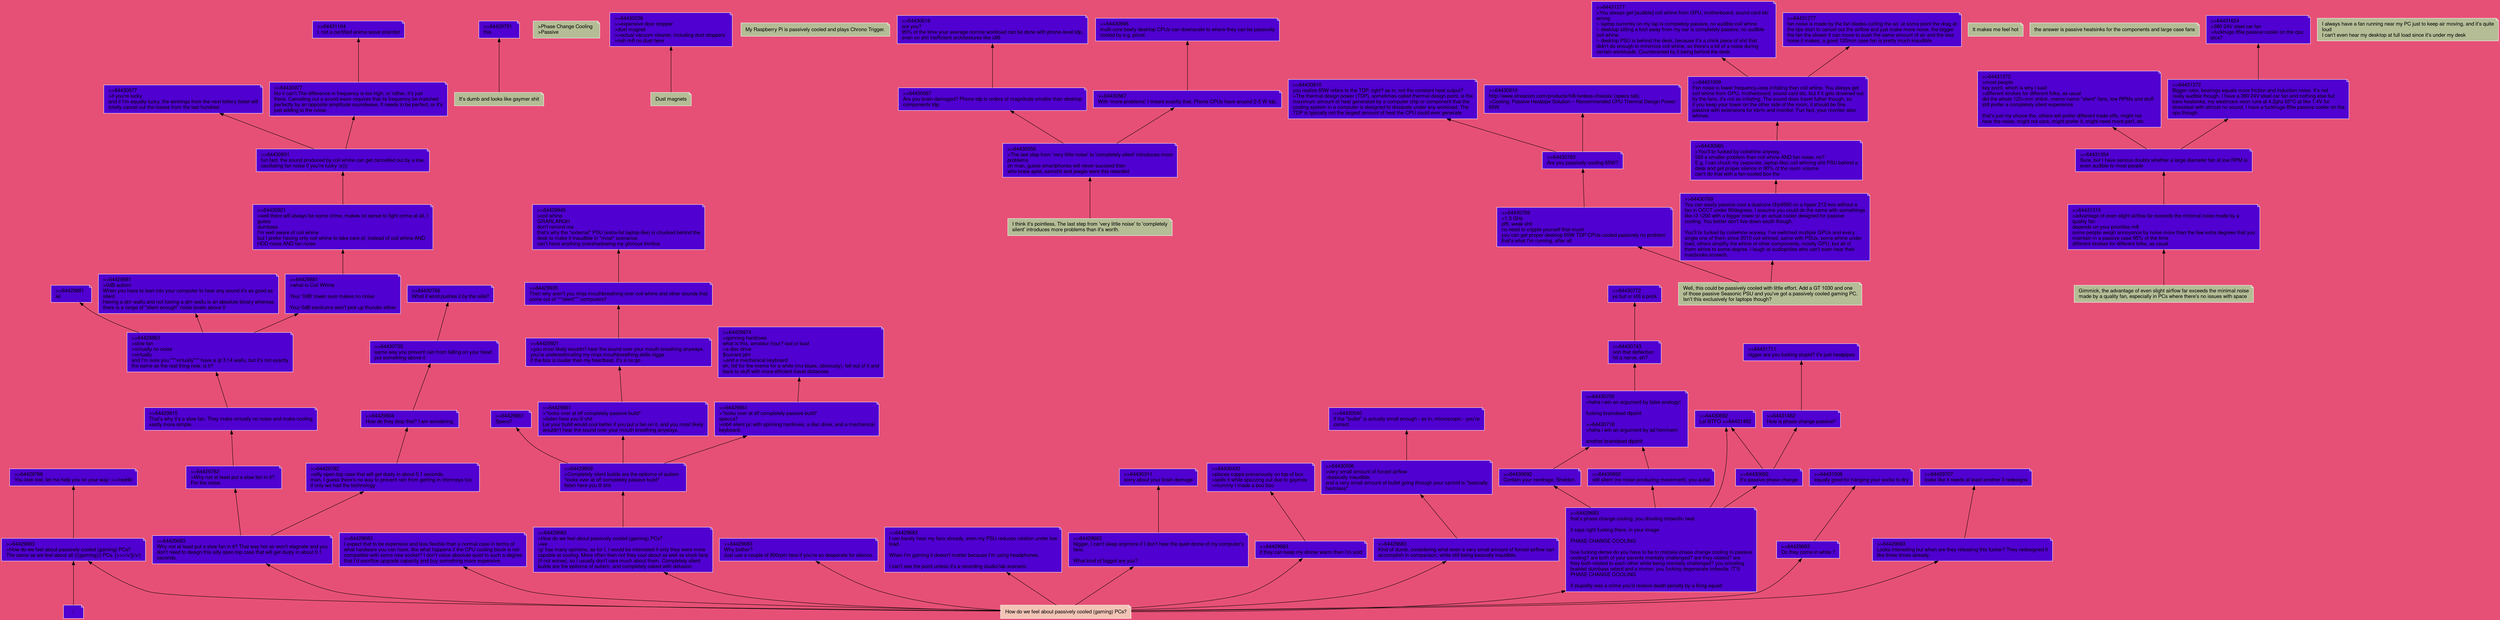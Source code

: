 digraph {
	node [color="#ffffff" fillcolor="#5000d0" fontname="helvetica, open-sans" shape=note style=filled]
	edge [dir=back]
	bgcolor="#e65076" fontname="helvetica, open-sans" splines=true
	64429683 [fillcolor="#F2C4B5"]
	64429683 [label=<<TABLE ALIGN="LEFT" BORDER="0"><TR><TD BALIGN="LEFT"><FONT>How do we feel about passively cooled (gaming) PCs?<BR/></FONT></TD></TR></TABLE>>]
	64429707 -> 64429683
	64429707 [label=<<TABLE ALIGN="LEFT" BORDER="0"><TR><TD BALIGN="LEFT"><FONT>&gt;&gt;64429683  <BR/>Looks interesting but when are they releasing this fucker? They redesigned it<BR/>like three times already.<BR/></FONT></TD></TR></TABLE>>]
	64429768 -> 64429683
	64429768 -> "/"
	64429768 [label=<<TABLE ALIGN="LEFT" BORDER="0"><TR><TD BALIGN="LEFT"><FONT>&gt;&gt;64429683  <BR/>&gt;How do we feel about passively cooled (gaming) PCs?  <BR/>The same as we feel about all (((gaming))) PCs. [&gt;&gt;&gt;/v/](/v/)<BR/></FONT></TD></TR></TABLE>>]
	64429781 [fillcolor="#B4BD96"]
	64429781 [label=<<TABLE ALIGN="LEFT" BORDER="0"><TR><TD BALIGN="LEFT"><FONT>It's dumb and looks like gaymer shit<BR/></FONT></TD></TR></TABLE>>]
	64429782 -> 64429683
	64429782 [label=<<TABLE ALIGN="LEFT" BORDER="0"><TR><TD BALIGN="LEFT"><FONT>&gt;&gt;64429683  <BR/>Why not at least put a slow fan in it? That way hot air won't stagnate and you<BR/>don't need to design this silly open-top case that will get dusty in about 0.1<BR/>seconds.<BR/></FONT></TD></TR></TABLE>>]
	64429798 [fillcolor="#B4BD96"]
	64429798 [label=<<TABLE ALIGN="LEFT" BORDER="0"><TR><TD BALIGN="LEFT"><FONT>&gt;Phase Change Cooling  <BR/>&gt;Passive<BR/></FONT></TD></TR></TABLE>>]
	64429805 -> 64429683
	64429805 [label=<<TABLE ALIGN="LEFT" BORDER="0"><TR><TD BALIGN="LEFT"><FONT>&gt;&gt;64429683  <BR/>I expect that to be expensive and less flexible than a normal case in terms of<BR/>what hardware you can have, like what happens if the CPU cooling block is not<BR/>compatible with some new socket? I don't value absolute quiet to such a degree<BR/>that I'd sacrifice upgrade capacity and buy something more expensive.<BR/></FONT></TD></TR></TABLE>>]
	64429809 -> 64429683
	64429809 [label=<<TABLE ALIGN="LEFT" BORDER="0"><TR><TD BALIGN="LEFT"><FONT>&gt;&gt;64429683  <BR/>&gt;How do we feel about passively cooled (gaming) PCs?  <BR/>&gt;we  <BR/>/g/ has many opinions, as for I, I would be interested if only they were more<BR/>capable at cooling. More often then not they cool about as well as stock fans<BR/>(if not worse), so I usually don't care much about them. Completely silent<BR/>builds are the epitome of autism, and completely caked with delusion.<BR/></FONT></TD></TR></TABLE>>]
	64429815 -> 64429782
	64429815 [label=<<TABLE ALIGN="LEFT" BORDER="0"><TR><TD BALIGN="LEFT"><FONT>&gt;&gt;64429782  <BR/>&gt;Why not at least put a slow fan in it?  <BR/>For the noise.<BR/></FONT></TD></TR></TABLE>>]
	64429822 -> 64429707
	64429822 [label=<<TABLE ALIGN="LEFT" BORDER="0"><TR><TD BALIGN="LEFT"><FONT>&gt;&gt;64429707  <BR/>looks like it needs at least another 3 redesigns<BR/></FONT></TD></TR></TABLE>>]
	64429833 -> 64429768
	64429833 [label=<<TABLE ALIGN="LEFT" BORDER="0"><TR><TD BALIGN="LEFT"><FONT>&gt;&gt;64429768  <BR/>You look lost, let me help you on your way: &gt;&gt;/reddit/<BR/></FONT></TD></TR></TABLE>>]
	64429838 -> 64429683
	64429838 [label=<<TABLE ALIGN="LEFT" BORDER="0"><TR><TD BALIGN="LEFT"><FONT>&gt;&gt;64429683  <BR/>Why bother?  <BR/>Just use a couple of 800rpm fans if you're so desperate for silence.<BR/></FONT></TD></TR></TABLE>>]
	64429861 -> 64429809
	64429861 [label=<<TABLE ALIGN="LEFT" BORDER="0"><TR><TD BALIGN="LEFT"><FONT>&gt;&gt;64429809  <BR/>&gt;Completely silent builds are the epitome of autism  <BR/>*looks over at sff completely passive build*  <BR/>listen here you lil shit<BR/></FONT></TD></TR></TABLE>>]
	64429863 -> 64429815
	64429863 [label=<<TABLE ALIGN="LEFT" BORDER="0"><TR><TD BALIGN="LEFT"><FONT>&gt;&gt;64429815  <BR/>That's why it's a slow fan. They make virtually no noise and make cooling<BR/>vastly more simple.<BR/></FONT></TD></TR></TABLE>>]
	64429881 -> 64429863
	64429881 [label=<<TABLE ALIGN="LEFT" BORDER="0"><TR><TD BALIGN="LEFT"><FONT>&gt;&gt;64429863  <BR/>&gt;slow fan  <BR/>&gt;virtually no noise  <BR/>&gt;virtually  <BR/>and I'm sure you """virtually""" have a qt 3.14 waifu, but it's not exactly<BR/>the same as the real thing now, is it?<BR/></FONT></TD></TR></TABLE>>]
	64429888 -> 64429881
	64429888 [label=<<TABLE ALIGN="LEFT" BORDER="0"><TR><TD BALIGN="LEFT"><FONT>&gt;&gt;64429881  <BR/>lel<BR/></FONT></TD></TR></TABLE>>]
	64429904 -> 64429782
	64429904 [label=<<TABLE ALIGN="LEFT" BORDER="0"><TR><TD BALIGN="LEFT"><FONT>&gt;&gt;64429782  <BR/>&gt;silly open-top case that will get dusty in about 0.1 seconds.  <BR/>man, I guess there's no way to prevent rain from getting in chimneys too  <BR/>if only we had the technology<BR/></FONT></TD></TR></TABLE>>]
	64429916 -> 64429881
	64429916 [label=<<TABLE ALIGN="LEFT" BORDER="0"><TR><TD BALIGN="LEFT"><FONT>&gt;&gt;64429881  <BR/>&gt;0dB autism  <BR/>When you have to lean into your computer to hear any sound it's as good as<BR/>silent.  <BR/>Having a qtπ waifu and not having a qtπ waifu is an absolute binary whereas<BR/>there is a range of "silent enough" noise levels above 0<BR/></FONT></TD></TR></TABLE>>]
	64429920 -> 64429861
	64429920 [label=<<TABLE ALIGN="LEFT" BORDER="0"><TR><TD BALIGN="LEFT"><FONT>&gt;&gt;64429861  <BR/>Specs?<BR/></FONT></TD></TR></TABLE>>]
	64429921 -> 64429861
	64429921 [label=<<TABLE ALIGN="LEFT" BORDER="0"><TR><TD BALIGN="LEFT"><FONT>&gt;&gt;64429861  <BR/>&gt;*looks over at sff completely passive build*  <BR/>&gt;listen here you lil shit  <BR/>Lel your build would cool better if you put a fan on it, and you most likely<BR/>wouldn't hear the sound over your mouth breathing anyways.<BR/></FONT></TD></TR></TABLE>>]
	64429935 -> 64429921
	64429935 [label=<<TABLE ALIGN="LEFT" BORDER="0"><TR><TD BALIGN="LEFT"><FONT>&gt;&gt;64429921  <BR/>&gt;you most likely wouldn't hear the sound over your mouth breathing anyways.  <BR/>you're underestimating my ninja mouthbreathing skills nigga  <BR/>if the box is louder than my heartbeat, it's a no go<BR/></FONT></TD></TR></TABLE>>]
	64429945 -> 64429935
	64429945 [label=<<TABLE ALIGN="LEFT" BORDER="0"><TR><TD BALIGN="LEFT"><FONT>&gt;&gt;64429935  <BR/>Then why aren't you ninja mouthbreathing over coil whine and other sounds that<BR/>come out of “““silent””” computers?<BR/></FONT></TD></TR></TABLE>>]
	64429964 -> 64429945
	64429964 [label=<<TABLE ALIGN="LEFT" BORDER="0"><TR><TD BALIGN="LEFT"><FONT>&gt;&gt;64429945  <BR/>&gt;coil whine  <BR/>GRARLARGH  <BR/>don't remind me  <BR/>that's why the *external* PSU (extra-fat laptop-like) is chucked behind the<BR/>desk to make it inaudible in *most* scenarios  <BR/>can't have anything overshadowing my glorious tinnitus<BR/></FONT></TD></TR></TABLE>>]
	64429966 -> 64429683
	64429966 [label=<<TABLE ALIGN="LEFT" BORDER="0"><TR><TD BALIGN="LEFT"><FONT>&gt;&gt;64429683  <BR/>I can barely hear my fans already, even my PSU reduces rotation under low<BR/>load.  <BR/>  <BR/>When I'm gaming it doesn't matter because I'm using headphones.  <BR/>  <BR/>I can't see the point unless it's a recording studio/lab scenario<BR/></FONT></TD></TR></TABLE>>]
	64429974 -> 64429861
	64429974 [label=<<TABLE ALIGN="LEFT" BORDER="0"><TR><TD BALIGN="LEFT"><FONT>&gt;&gt;64429861  <BR/>&gt;*looks over at sff completely passive build*  <BR/>speccs?  <BR/>&gt;inb4 silent pc with spinning hardrives, a disc drive, and a mechanical<BR/>keyboard.<BR/></FONT></TD></TR></TABLE>>]
	64429995 -> 64429974
	64429995 [label=<<TABLE ALIGN="LEFT" BORDER="0"><TR><TD BALIGN="LEFT"><FONT>&gt;&gt;64429974  <BR/>&gt;spinning hardrives  <BR/>what is this, amateur hour? ssd or bust  <BR/>&gt;a disc drive  <BR/>$currant jahr  <BR/>&gt;and a mechanical keyboard  <BR/>eh, fell for the meme for a while (mx blues, obviously), fell out of it and<BR/>back to stuff with more efficient travel distances<BR/></FONT></TD></TR></TABLE>>]
	64430238 [fillcolor="#B4BD96"]
	64430238 [label=<<TABLE ALIGN="LEFT" BORDER="0"><TR><TD BALIGN="LEFT"><FONT>Dust magnets<BR/></FONT></TD></TR></TABLE>>]
	64430292 -> 64430238
	64430292 [label=<<TABLE ALIGN="LEFT" BORDER="0"><TR><TD BALIGN="LEFT"><FONT>&gt;&gt;64430238  <BR/>&gt;&gt;expensive door stopper  <BR/>&gt;dust magnet  <BR/>&gt;&gt;actual vacuum cleaner, including dust stoppers  <BR/>&gt;nah m8 no dust here<BR/></FONT></TD></TR></TABLE>>]
	64430311 -> 64429683
	64430311 [label=<<TABLE ALIGN="LEFT" BORDER="0"><TR><TD BALIGN="LEFT"><FONT>&gt;&gt;64429683  <BR/>Nigger, I can't sleep anymore if I don't hear the quiet drone of my computer's<BR/>fans.  <BR/>  <BR/>What kind of faggot are you?<BR/></FONT></TD></TR></TABLE>>]
	64430412 -> 64430311
	64430412 [label=<<TABLE ALIGN="LEFT" BORDER="0"><TR><TD BALIGN="LEFT"><FONT>&gt;&gt;64430311  <BR/>sorry about your brain damage<BR/></FONT></TD></TR></TABLE>>]
	64430420 -> 64429683
	64430420 [label=<<TABLE ALIGN="LEFT" BORDER="0"><TR><TD BALIGN="LEFT"><FONT>&gt;&gt;64429683  <BR/>if they can keep my dinner warm then i'm sold<BR/></FONT></TD></TR></TABLE>>]
	64430431 -> 64430420
	64430431 [label=<<TABLE ALIGN="LEFT" BORDER="0"><TR><TD BALIGN="LEFT"><FONT>&gt;&gt;64430420  <BR/>&gt;places cuppa precariously on top of box  <BR/>&gt;spills it while spazzing out due to gaymes  <BR/>&gt;mummy I made a boo boo<BR/></FONT></TD></TR></TABLE>>]
	64430506 -> 64429683
	64430506 [label=<<TABLE ALIGN="LEFT" BORDER="0"><TR><TD BALIGN="LEFT"><FONT>&gt;&gt;64429683  <BR/>Kind of dumb, considering what even a very small amount of forced airflow can<BR/>accomplish in comparison, while still being basically inaudible.<BR/></FONT></TD></TR></TABLE>>]
	64430514 [fillcolor="#B4BD96"]
	64430514 [label=<<TABLE ALIGN="LEFT" BORDER="0"><TR><TD BALIGN="LEFT"><FONT>My Raspberry Pi is passively cooled and plays Chrono Trigger.<BR/></FONT></TD></TR></TABLE>>]
	64430540 -> 64430506
	64430540 [label=<<TABLE ALIGN="LEFT" BORDER="0"><TR><TD BALIGN="LEFT"><FONT>&gt;&gt;64430506  <BR/>&gt;very small amount of forced airflow  <BR/>&gt;basically inaudible.  <BR/>and a very small amount of bullet going through your cartoid is "basically<BR/>harmless"<BR/></FONT></TD></TR></TABLE>>]
	64430556 [fillcolor="#B4BD96"]
	64430556 [label=<<TABLE ALIGN="LEFT" BORDER="0"><TR><TD BALIGN="LEFT"><FONT>I think it's pointless. The last step from 'very little noise' to 'completely<BR/>silent' introduces more problems than it's worth.<BR/></FONT></TD></TR></TABLE>>]
	64430567 -> 64430556
	64430567 [label=<<TABLE ALIGN="LEFT" BORDER="0"><TR><TD BALIGN="LEFT"><FONT>&gt;&gt;64430556  <BR/>&gt;The last step from 'very little noise' to 'completely silent' introduces more<BR/>problems  <BR/>oh man, guess smartphones will never succeed then  <BR/>who knew aplel, samshit and jewgle were this retarded<BR/></FONT></TD></TR></TABLE>>]
	64430594 -> 64429781
	64430594 [label=<<TABLE ALIGN="LEFT" BORDER="0"><TR><TD BALIGN="LEFT"><FONT>&gt;&gt;64429781  <BR/>this<BR/></FONT></TD></TR></TABLE>>]
	64430619 -> 64430567
	64430619 [label=<<TABLE ALIGN="LEFT" BORDER="0"><TR><TD BALIGN="LEFT"><FONT>&gt;&gt;64430567  <BR/>Are you brain damaged? Phone tdp is orders of magnitude smaller than desktop<BR/>components tdp.<BR/></FONT></TD></TR></TABLE>>]
	64430646 -> 64430619
	64430646 [label=<<TABLE ALIGN="LEFT" BORDER="0"><TR><TD BALIGN="LEFT"><FONT>&gt;&gt;64430619  <BR/>are you?  <BR/>95% of the time your average normie workload can be done with phone-level tdp,<BR/>even on shit inefficient architectures like x86<BR/></FONT></TD></TR></TABLE>>]
	64430666 -> 64430567
	64430666 [label=<<TABLE ALIGN="LEFT" BORDER="0"><TR><TD BALIGN="LEFT"><FONT>&gt;&gt;64430567  <BR/>With 'more problems' I meant exactly that. Phone CPUs have around 2-5 W tdp.<BR/></FONT></TD></TR></TABLE>>]
	64430692 -> 64429683
	64430692 [label=<<TABLE ALIGN="LEFT" BORDER="0"><TR><TD BALIGN="LEFT"><FONT>&gt;&gt;64429683  <BR/>that's phase change cooling, you drooling imbecilic twat  <BR/>  <BR/>it says right fucking there, in your image  <BR/>  <BR/>PHASE CHANGE COOLING  <BR/>  <BR/>how fucking dense do you have to be to mistake phase change cooling to passive<BR/>cooling? are both of your parents mentally challenged? are they related? are<BR/>they both related to each other while being mentally challenged? you sniveling<BR/>brainlet dumbass retard and a moron. you fucking degenerate imbecile. IT'S<BR/>PHASE CHANGE COOLING  <BR/>  <BR/>if stupidity was a crime you'd receive death penalty by a firing squad<BR/></FONT></TD></TR></TABLE>>]
	64430696 -> 64430666
	64430696 [label=<<TABLE ALIGN="LEFT" BORDER="0"><TR><TD BALIGN="LEFT"><FONT>&gt;&gt;64430666  <BR/>multi-core beefy desktop CPUs can downscale to where they can be passively<BR/>cooled by e.g. picrel<BR/></FONT></TD></TR></TABLE>>]
	64430705 -> 64430692
	64430705 [label=<<TABLE ALIGN="LEFT" BORDER="0"><TR><TD BALIGN="LEFT"><FONT>&gt;&gt;64430692  <BR/>still silent (no noise-producing movement), you autist<BR/></FONT></TD></TR></TABLE>>]
	64430718 -> 64430692
	64430718 [label=<<TABLE ALIGN="LEFT" BORDER="0"><TR><TD BALIGN="LEFT"><FONT>&gt;&gt;64430692  <BR/>Contain your nerdrage, Sheldon.<BR/></FONT></TD></TR></TABLE>>]
	64430735 -> 64429904
	64430735 [label=<<TABLE ALIGN="LEFT" BORDER="0"><TR><TD BALIGN="LEFT"><FONT>&gt;&gt;64429904  <BR/>How do they stop that? I am wondering.<BR/></FONT></TD></TR></TABLE>>]
	64430743 -> 64430705
	64430743 -> 64430718
	64430743 [label=<<TABLE ALIGN="LEFT" BORDER="0"><TR><TD BALIGN="LEFT"><FONT>&gt;&gt;64430705  <BR/>&gt;haha i win an argument by false analogy!  <BR/>  <BR/>fucking braindead dipshit  <BR/>  <BR/>&gt;&gt;64430718  <BR/>&gt;haha i win an argument by ad hominem  <BR/>  <BR/>another braindead dipshit<BR/></FONT></TD></TR></TABLE>>]
	64430766 -> 64430735
	64430766 [label=<<TABLE ALIGN="LEFT" BORDER="0"><TR><TD BALIGN="LEFT"><FONT>&gt;&gt;64430735  <BR/>same way you prevent rain from falling on your head  <BR/>put something above it<BR/></FONT></TD></TR></TABLE>>]
	64430769 [fillcolor="#B4BD96"]
	64430769 [label=<<TABLE ALIGN="LEFT" BORDER="0"><TR><TD BALIGN="LEFT"><FONT>Well, this could be passively cooled with little effort. Add a GT 1030 and one<BR/>of those passive Seasonic PSU and you've got a passively cooled gaming PC.<BR/>Isn't this exclusively for laptops though?<BR/></FONT></TD></TR></TABLE>>]
	64430772 -> 64430743
	64430772 [label=<<TABLE ALIGN="LEFT" BORDER="0"><TR><TD BALIGN="LEFT"><FONT>&gt;&gt;64430743  <BR/>ooh that deflection  <BR/>hit a nerve, eh?<BR/></FONT></TD></TR></TABLE>>]
	64430783 -> 64430769
	64430783 [label=<<TABLE ALIGN="LEFT" BORDER="0"><TR><TD BALIGN="LEFT"><FONT>&gt;&gt;64430769  <BR/>&gt;1.3 GHz  <BR/>pfft, weak shit  <BR/>no need to cripple yourself that much  <BR/>you can get proper desktop 65W TDP CPUs cooled passively no problem  <BR/>that's what I'm running, after all<BR/></FONT></TD></TR></TABLE>>]
	64430810 -> 64430783
	64430810 [label=<<TABLE ALIGN="LEFT" BORDER="0"><TR><TD BALIGN="LEFT"><FONT>&gt;&gt;64430783  <BR/>Are you passively cooling 65W?<BR/></FONT></TD></TR></TABLE>>]
	64430834 [fillcolor="#B4BD96"]
	64430834 [label=<<TABLE ALIGN="LEFT" BORDER="0"><TR><TD BALIGN="LEFT"><FONT>It makes me feel hot<BR/></FONT></TD></TR></TABLE>>]
	64430850 -> 64430810
	64430850 [label=<<TABLE ALIGN="LEFT" BORDER="0"><TR><TD BALIGN="LEFT"><FONT>&gt;&gt;64430810  <BR/>you realize 65W refers to the TDP, right? as in, not the constant heat output?  <BR/>&gt;The thermal design power (TDP), sometimes called thermal design point, is the<BR/>maximum amount of heat generated by a computer chip or component that the<BR/>cooling system in a computer is designed to dissipate under any workload. The<BR/>TDP is typically not the largest amount of heat the CPU could ever generate<BR/></FONT></TD></TR></TABLE>>]
	64430880 -> 64430810
	64430880 [label=<<TABLE ALIGN="LEFT" BORDER="0"><TR><TD BALIGN="LEFT"><FONT>&gt;&gt;64430810  <BR/>http://www.streacom.com/products/fc8-fanless-chassis/ (specs tab)  <BR/>&gt;Cooling: Passive Heatpipe Solution – Recommended CPU Thermal Design Power:<BR/>65W<BR/></FONT></TD></TR></TABLE>>]
	64430903 -> 64430540
	64430903 [label=<<TABLE ALIGN="LEFT" BORDER="0"><TR><TD BALIGN="LEFT"><FONT>&gt;&gt;64430540  <BR/>If the "bullet" is actually small enough - as in, microscopic - you're<BR/>correct.<BR/></FONT></TD></TR></TABLE>>]
	64430921 -> 64429881
	64430921 [label=<<TABLE ALIGN="LEFT" BORDER="0"><TR><TD BALIGN="LEFT"><FONT>&gt;&gt;64429881  <BR/>&gt;what is Coil Whine  <BR/>  <BR/>Your '0dB' tower sure makes no noise  <BR/>  <BR/>Your 0dB eardrums won't pick up thunder either<BR/></FONT></TD></TR></TABLE>>]
	64430931 -> 64430921
	64430931 [label=<<TABLE ALIGN="LEFT" BORDER="0"><TR><TD BALIGN="LEFT"><FONT>&gt;&gt;64430921  <BR/>&gt;well there will always be some crime, makes no sense to fight crime at all, I<BR/>guess  <BR/>dumbass  <BR/>I'm well aware of coil whine  <BR/>but I prefer having only coil whine to take care of, instead of coil whine AND<BR/>HDD noise AND fan noise<BR/></FONT></TD></TR></TABLE>>]
	64430977 -> 64430931
	64430977 [label=<<TABLE ALIGN="LEFT" BORDER="0"><TR><TD BALIGN="LEFT"><FONT>&gt;&gt;64430931  <BR/>fun fact, the sound produced by coil whine can get cancelled out by a low,<BR/>oscillating fan noise if you're lucky :o)))<BR/></FONT></TD></TR></TABLE>>]
	64430985 -> 64430769
	64430985 [label=<<TABLE ALIGN="LEFT" BORDER="0"><TR><TD BALIGN="LEFT"><FONT>&gt;&gt;64430769  <BR/>You can easily passive cool a dualcore i3/p4560 on a hyper 212 evo without a<BR/>fan in OCCT under 80degrees, I assume you could do the same with somethings<BR/>like r3 1200 with a bigger tower or an actual cooler designed for passive<BR/>cooling. You better don't live down south though.  <BR/>  <BR/>You'll br fucked by coilwhine anyway. I've switched multiple GPUs and every<BR/>single one of them since 2010 coil whined, same with PSUs, some whine under<BR/>load, others amplify the whine of other components, mostly GPU, but all of<BR/>them whine to some degree. I laugh at audiophiles who can't even hear their<BR/>macbooks screech.<BR/></FONT></TD></TR></TABLE>>]
	64430997 -> 64430977
	64430997 [label=<<TABLE ALIGN="LEFT" BORDER="0"><TR><TD BALIGN="LEFT"><FONT>&gt;&gt;64430977  <BR/>&gt;if you're lucky  <BR/>and if I'm equally lucky, the winnings from the next lottery ticket will<BR/>totally cancel out the losses from the last hundred<BR/></FONT></TD></TR></TABLE>>]
	64431006 -> 64429683
	64431006 [label=<<TABLE ALIGN="LEFT" BORDER="0"><TR><TD BALIGN="LEFT"><FONT>&gt;&gt;64429683  <BR/>Do they come in white ?<BR/></FONT></TD></TR></TABLE>>]
	64431009 -> 64430985
	64431009 [label=<<TABLE ALIGN="LEFT" BORDER="0"><TR><TD BALIGN="LEFT"><FONT>&gt;&gt;64430985  <BR/>&gt;You'll br fucked by coilwhine anyway.  <BR/>Still a smaller problem than coil whine AND fan noise, no?  <BR/>E.g. I can chuck my (separate, laptop-like) coil whining shit PSU behind a<BR/>desk and get proper silence in 90% of the room volume  <BR/>can't do that with a fan-cooled box tho<BR/></FONT></TD></TR></TABLE>>]
	64431021 -> 64431006
	64431021 [label=<<TABLE ALIGN="LEFT" BORDER="0"><TR><TD BALIGN="LEFT"><FONT>&gt;&gt;64431006  <BR/>equally good for hanging your socks to dry<BR/></FONT></TD></TR></TABLE>>]
	64431088 [fillcolor="#B4BD96"]
	64431088 [label=<<TABLE ALIGN="LEFT" BORDER="0"><TR><TD BALIGN="LEFT"><FONT>the answer is passive heatsinks for the components and large case fans<BR/></FONT></TD></TR></TABLE>>]
	64431104 -> 64430977
	64431104 [label=<<TABLE ALIGN="LEFT" BORDER="0"><TR><TD BALIGN="LEFT"><FONT>&gt;&gt;64430977  <BR/>No it can't.The difference in frequency is too high, or rather, it's just<BR/>there. Canceling out a sound wave requires that its frequency be matched<BR/>perfectly by an opposite amplitude soundwave. It needs to be perfect, or it's<BR/>just adding to the noise.<BR/></FONT></TD></TR></TABLE>>]
	64431125 -> 64430766
	64431125 [label=<<TABLE ALIGN="LEFT" BORDER="0"><TR><TD BALIGN="LEFT"><FONT>&gt;&gt;64430766  <BR/>What if wind pushes it by the side?<BR/></FONT></TD></TR></TABLE>>]
	64431178 -> 64431104
	64431178 [label=<<TABLE ALIGN="LEFT" BORDER="0"><TR><TD BALIGN="LEFT"><FONT>&gt;&gt;64431104  <BR/>t. not a certified anime wave scientist<BR/></FONT></TD></TR></TABLE>>]
	64431277 -> 64431009
	64431277 [label=<<TABLE ALIGN="LEFT" BORDER="0"><TR><TD BALIGN="LEFT"><FONT>&gt;&gt;64431009  <BR/>Fan noise is lower frequency=less irritating than coil whine. You always get<BR/>coil whine from GPU, motherboard, sound card etc, but if it gets drowned out<BR/>by the fans, it's not as irritating. The sound does travel futher though, so<BR/>if you keep your tower on the other side of the room, it should be fine<BR/>passive with extensions for kb/m and monitor. Fun fact, your monitor also<BR/>whines.<BR/></FONT></TD></TR></TABLE>>]
	64431315 [fillcolor="#B4BD96"]
	64431315 [label=<<TABLE ALIGN="LEFT" BORDER="0"><TR><TD BALIGN="LEFT"><FONT>Gimmick, the advantage of even slight airflow far exceeds the minimal noise<BR/>made by a quality fan, especially in PCs where there's no issues with space<BR/></FONT></TD></TR></TABLE>>]
	64431342 -> 64431277
	64431342 [label=<<TABLE ALIGN="LEFT" BORDER="0"><TR><TD BALIGN="LEFT"><FONT>&gt;&gt;64431277  <BR/>&gt;You always get [audible] coil whine from GPU, motherboard, sound card etc  <BR/>wrong  <BR/>\- laptop currently on my lap is completely passive, no audible coil whine  <BR/>\- desktop sitting a foot away from my ear is completely passive, no audible<BR/>coil whine  <BR/>\- desktop PSU is behind the desk, because it's a chink piece of shit that<BR/>didn't do enough to minimize coil whine, so there's a bit of a noise during<BR/>certain workloads. Counteracted by it being behind the desk.<BR/></FONT></TD></TR></TABLE>>]
	64431350 -> 64430772
	64431350 [label=<<TABLE ALIGN="LEFT" BORDER="0"><TR><TD BALIGN="LEFT"><FONT>&gt;&gt;64430772  <BR/>ye but ur still a prick<BR/></FONT></TD></TR></TABLE>>]
	64431354 -> 64431315
	64431354 [label=<<TABLE ALIGN="LEFT" BORDER="0"><TR><TD BALIGN="LEFT"><FONT>&gt;&gt;64431315  <BR/>&gt;advantage of even slight airflow far exceeds the minimal noise made by a<BR/>quality fan  <BR/>depends on your priorities m8  <BR/>some people weigh annoyance by noise more than the few extra degrees that you<BR/>maintain in a passive case 95% of the time  <BR/>different strokes for different folks, as usual<BR/></FONT></TD></TR></TABLE>>]
	64431359 -> 64431277
	64431359 [label=<<TABLE ALIGN="LEFT" BORDER="0"><TR><TD BALIGN="LEFT"><FONT>&gt;&gt;64431277  <BR/>fan noise is made by the fan blades cutting the air. at some point the drag at<BR/>the tips start to cancel out the airflow and just make more noise. the bigger<BR/>the fan the slower it can move to push the same amount of air and the less<BR/>noise it makes. a good 120mm case fan is pretty much inaudible.<BR/></FONT></TD></TR></TABLE>>]
	64431372 -> 64431354
	64431372 [label=<<TABLE ALIGN="LEFT" BORDER="0"><TR><TD BALIGN="LEFT"><FONT>&gt;&gt;64431354  <BR/>Sure, but I have serious doubts whether a large diameter fan at low RPM is<BR/>even audible to most people<BR/></FONT></TD></TR></TABLE>>]
	64431422 -> 64431372
	64431422 [label=<<TABLE ALIGN="LEFT" BORDER="0"><TR><TD BALIGN="LEFT"><FONT>&gt;&gt;64431372  <BR/>&gt;most people  <BR/>key point, which is why I said  <BR/>&gt;different strokes for different folks, as usual  <BR/>did the whole 120+mm shtick, meme name "silent" fans, low RPMs and stuff  <BR/>still prefer a completely silent experience  <BR/>  <BR/>that's just my choice tho, others will prefer different trade-offs, might not<BR/>hear the noise, might not care, might prefer it, might need more perf, etc<BR/></FONT></TD></TR></TABLE>>]
	64431462 -> 64430692
	64431462 [label=<<TABLE ALIGN="LEFT" BORDER="0"><TR><TD BALIGN="LEFT"><FONT>&gt;&gt;64430692  <BR/>It's passive phase change<BR/></FONT></TD></TR></TABLE>>]
	64431528 -> 64430692
	64431528 -> 64431462
	64431528 [label=<<TABLE ALIGN="LEFT" BORDER="0"><TR><TD BALIGN="LEFT"><FONT>&gt;&gt;64430692  <BR/>Lel BTFO &gt;&gt;64431462<BR/></FONT></TD></TR></TABLE>>]
	64431624 -> 64431372
	64431624 [label=<<TABLE ALIGN="LEFT" BORDER="0"><TR><TD BALIGN="LEFT"><FONT>&gt;&gt;64431372  <BR/>Bigger rotor, bearings equals more friction and induction noise. It's not<BR/>really audible though, I have a 380 24V steel car fan and nothing else but<BR/>bare heatsinks, my westmare xeon runs at 4.2ghz 65°C at like 1.4V for<BR/>stresstest with almost no sound. I have a fuckhuge 85w passive cooler on the<BR/>cpu though.<BR/></FONT></TD></TR></TABLE>>]
	64431711 -> 64431462
	64431711 [label=<<TABLE ALIGN="LEFT" BORDER="0"><TR><TD BALIGN="LEFT"><FONT>&gt;&gt;64431462  <BR/>How is phase change passive?<BR/></FONT></TD></TR></TABLE>>]
	64431723 -> 64431624
	64431723 [label=<<TABLE ALIGN="LEFT" BORDER="0"><TR><TD BALIGN="LEFT"><FONT>&gt;&gt;64431624  <BR/>&gt;380 24V steel car fan  <BR/>&gt;fuckhuge 85w passive cooler on the cpu  <BR/>pics?<BR/></FONT></TD></TR></TABLE>>]
	64431873 -> 64431711
	64431873 [label=<<TABLE ALIGN="LEFT" BORDER="0"><TR><TD BALIGN="LEFT"><FONT>&gt;&gt;64431711  <BR/>nigger are you fucking stupid? it's just heatpipes<BR/></FONT></TD></TR></TABLE>>]
	64431990 [fillcolor="#B4BD96"]
	64431990 [label=<<TABLE ALIGN="LEFT" BORDER="0"><TR><TD BALIGN="LEFT"><FONT>I always have a fan running near my PC just to keep air moving, and it's quite<BR/>loud  <BR/>I can't even hear my desktop at full load since it's under my desk<BR/></FONT></TD></TR></TABLE>>]
}
